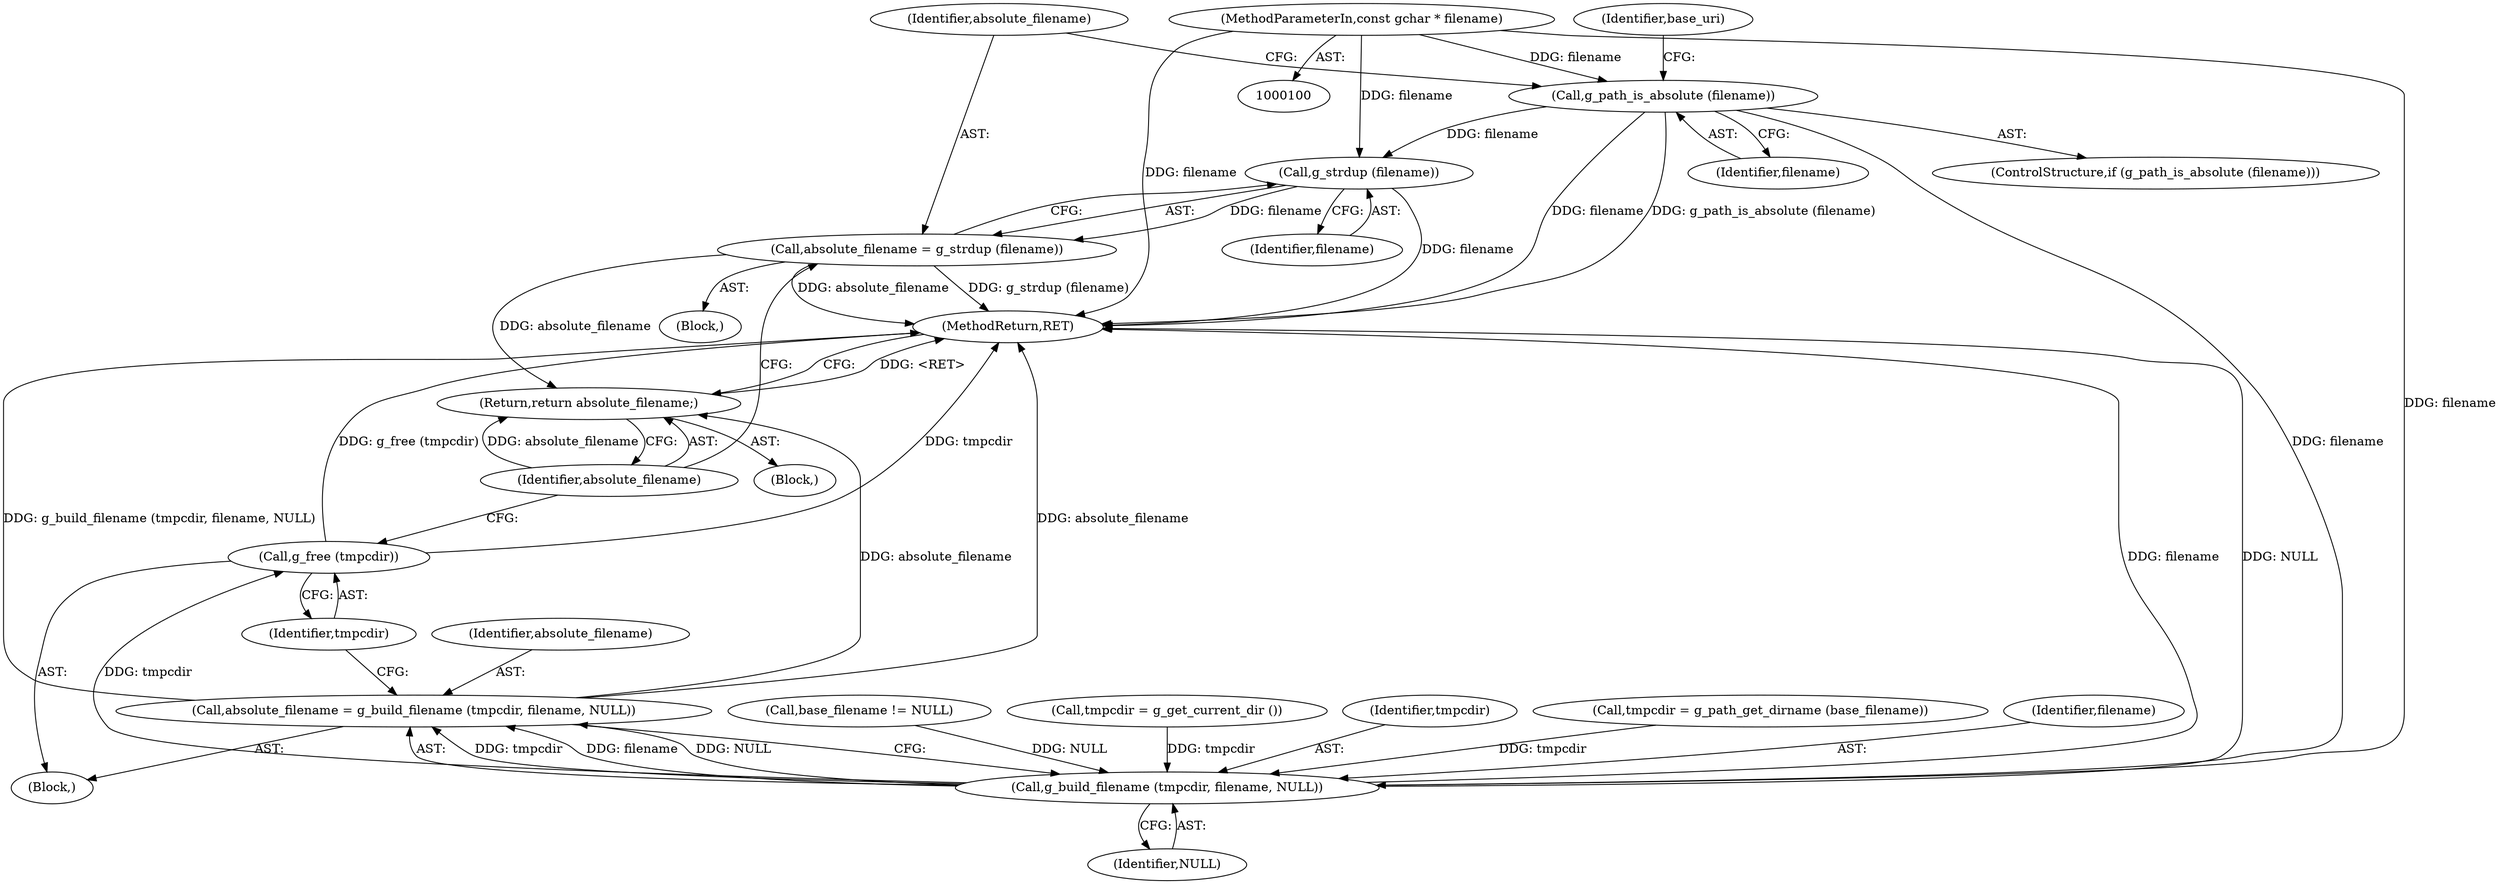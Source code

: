 digraph "0_librsvg_f9d69eadd2b16b00d1a1f9f286122123f8e547dd@pointer" {
"1000101" [label="(MethodParameterIn,const gchar * filename)"];
"1000106" [label="(Call,g_path_is_absolute (filename))"];
"1000111" [label="(Call,g_strdup (filename))"];
"1000109" [label="(Call,absolute_filename = g_strdup (filename))"];
"1000152" [label="(Return,return absolute_filename;)"];
"1000146" [label="(Call,g_build_filename (tmpcdir, filename, NULL))"];
"1000144" [label="(Call,absolute_filename = g_build_filename (tmpcdir, filename, NULL))"];
"1000150" [label="(Call,g_free (tmpcdir))"];
"1000108" [label="(Block,)"];
"1000109" [label="(Call,absolute_filename = g_strdup (filename))"];
"1000111" [label="(Call,g_strdup (filename))"];
"1000106" [label="(Call,g_path_is_absolute (filename))"];
"1000101" [label="(MethodParameterIn,const gchar * filename)"];
"1000145" [label="(Identifier,absolute_filename)"];
"1000151" [label="(Identifier,tmpcdir)"];
"1000114" [label="(Block,)"];
"1000110" [label="(Identifier,absolute_filename)"];
"1000144" [label="(Call,absolute_filename = g_build_filename (tmpcdir, filename, NULL))"];
"1000127" [label="(Call,base_filename != NULL)"];
"1000118" [label="(Identifier,base_uri)"];
"1000141" [label="(Call,tmpcdir = g_get_current_dir ())"];
"1000147" [label="(Identifier,tmpcdir)"];
"1000152" [label="(Return,return absolute_filename;)"];
"1000131" [label="(Call,tmpcdir = g_path_get_dirname (base_filename))"];
"1000150" [label="(Call,g_free (tmpcdir))"];
"1000112" [label="(Identifier,filename)"];
"1000149" [label="(Identifier,NULL)"];
"1000107" [label="(Identifier,filename)"];
"1000148" [label="(Identifier,filename)"];
"1000154" [label="(MethodReturn,RET)"];
"1000103" [label="(Block,)"];
"1000146" [label="(Call,g_build_filename (tmpcdir, filename, NULL))"];
"1000153" [label="(Identifier,absolute_filename)"];
"1000105" [label="(ControlStructure,if (g_path_is_absolute (filename)))"];
"1000101" -> "1000100"  [label="AST: "];
"1000101" -> "1000154"  [label="DDG: filename"];
"1000101" -> "1000106"  [label="DDG: filename"];
"1000101" -> "1000111"  [label="DDG: filename"];
"1000101" -> "1000146"  [label="DDG: filename"];
"1000106" -> "1000105"  [label="AST: "];
"1000106" -> "1000107"  [label="CFG: "];
"1000107" -> "1000106"  [label="AST: "];
"1000110" -> "1000106"  [label="CFG: "];
"1000118" -> "1000106"  [label="CFG: "];
"1000106" -> "1000154"  [label="DDG: filename"];
"1000106" -> "1000154"  [label="DDG: g_path_is_absolute (filename)"];
"1000106" -> "1000111"  [label="DDG: filename"];
"1000106" -> "1000146"  [label="DDG: filename"];
"1000111" -> "1000109"  [label="AST: "];
"1000111" -> "1000112"  [label="CFG: "];
"1000112" -> "1000111"  [label="AST: "];
"1000109" -> "1000111"  [label="CFG: "];
"1000111" -> "1000154"  [label="DDG: filename"];
"1000111" -> "1000109"  [label="DDG: filename"];
"1000109" -> "1000108"  [label="AST: "];
"1000110" -> "1000109"  [label="AST: "];
"1000153" -> "1000109"  [label="CFG: "];
"1000109" -> "1000154"  [label="DDG: g_strdup (filename)"];
"1000109" -> "1000154"  [label="DDG: absolute_filename"];
"1000109" -> "1000152"  [label="DDG: absolute_filename"];
"1000152" -> "1000103"  [label="AST: "];
"1000152" -> "1000153"  [label="CFG: "];
"1000153" -> "1000152"  [label="AST: "];
"1000154" -> "1000152"  [label="CFG: "];
"1000152" -> "1000154"  [label="DDG: <RET>"];
"1000153" -> "1000152"  [label="DDG: absolute_filename"];
"1000144" -> "1000152"  [label="DDG: absolute_filename"];
"1000146" -> "1000144"  [label="AST: "];
"1000146" -> "1000149"  [label="CFG: "];
"1000147" -> "1000146"  [label="AST: "];
"1000148" -> "1000146"  [label="AST: "];
"1000149" -> "1000146"  [label="AST: "];
"1000144" -> "1000146"  [label="CFG: "];
"1000146" -> "1000154"  [label="DDG: NULL"];
"1000146" -> "1000154"  [label="DDG: filename"];
"1000146" -> "1000144"  [label="DDG: tmpcdir"];
"1000146" -> "1000144"  [label="DDG: filename"];
"1000146" -> "1000144"  [label="DDG: NULL"];
"1000141" -> "1000146"  [label="DDG: tmpcdir"];
"1000131" -> "1000146"  [label="DDG: tmpcdir"];
"1000127" -> "1000146"  [label="DDG: NULL"];
"1000146" -> "1000150"  [label="DDG: tmpcdir"];
"1000144" -> "1000114"  [label="AST: "];
"1000145" -> "1000144"  [label="AST: "];
"1000151" -> "1000144"  [label="CFG: "];
"1000144" -> "1000154"  [label="DDG: g_build_filename (tmpcdir, filename, NULL)"];
"1000144" -> "1000154"  [label="DDG: absolute_filename"];
"1000150" -> "1000114"  [label="AST: "];
"1000150" -> "1000151"  [label="CFG: "];
"1000151" -> "1000150"  [label="AST: "];
"1000153" -> "1000150"  [label="CFG: "];
"1000150" -> "1000154"  [label="DDG: g_free (tmpcdir)"];
"1000150" -> "1000154"  [label="DDG: tmpcdir"];
}
